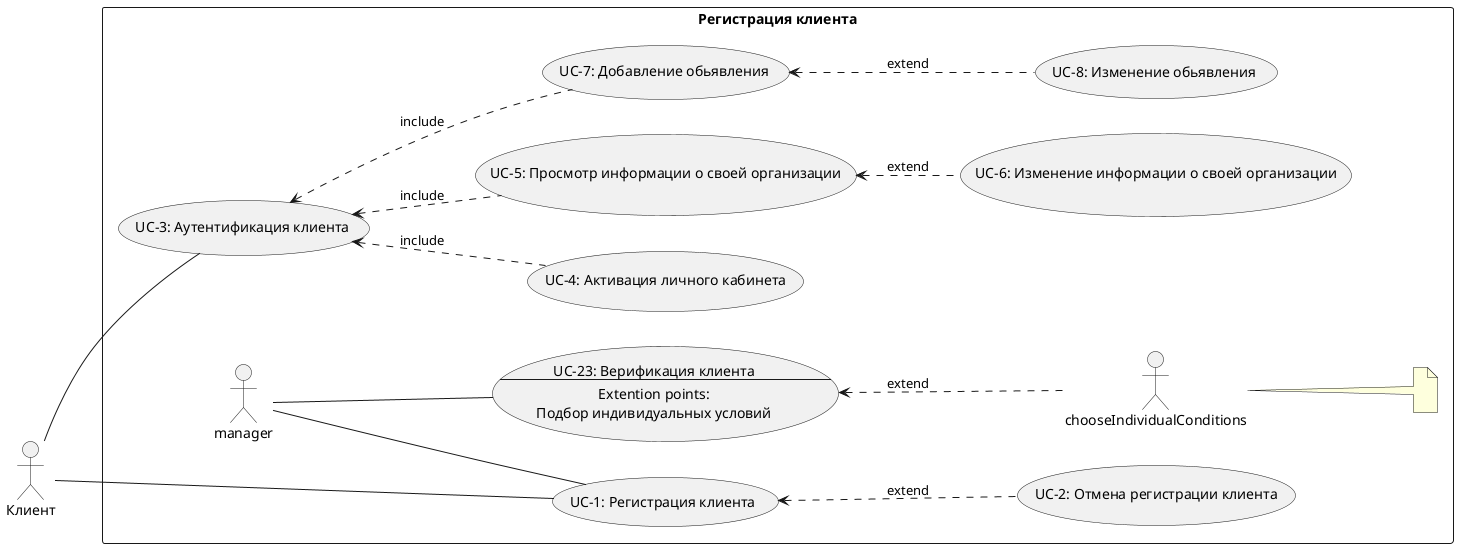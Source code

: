 @startuml
left to right direction
' skinparam Linetype ortho

actor "Клиент" as ul

rectangle "Регистрация клиента" {
    ' Клиент
    usecase (UC-1: Регистрация клиента) as regUl
    usecase (UC-2: Отмена регистрации клиента) as cancelRegUl
    usecase (UC-3: Аутентификация клиента) as authUl
    usecase (UC-4: Активация личного кабинета) as activateLK
    usecase (UC-5: Просмотр информации о своей организации) as searchInfo
    usecase (UC-6: Изменение информации о своей организации) as editCompanyInfo
    usecase (UC-7: Добавление обьявления) as insertRestInfo
    usecase (UC-8: Изменение обьявления) as editRestInfo

    ' Менеджер
    usecase checkCl as "UC-23: Верификация клиента
    --
    Extention points:
    Подбор индивидуальных условий"

    ul -- regUl
    ul -- authUl
    authUl <.. searchInfo : include
    authUl <.. activateLK : include
    authUl <.. insertRestInfo : include
    searchInfo <.. editCompanyInfo : extend

    insertRestInfo <.. editRestInfo : extend

    regUl <.. cancelRegUl : extend

    manager -- regUl
    manager -- checkCl
    '
    checkCl <.. chooseIndividualConditions : extend
    note right of chooseIndividualConditions


    end note


}
@enduml